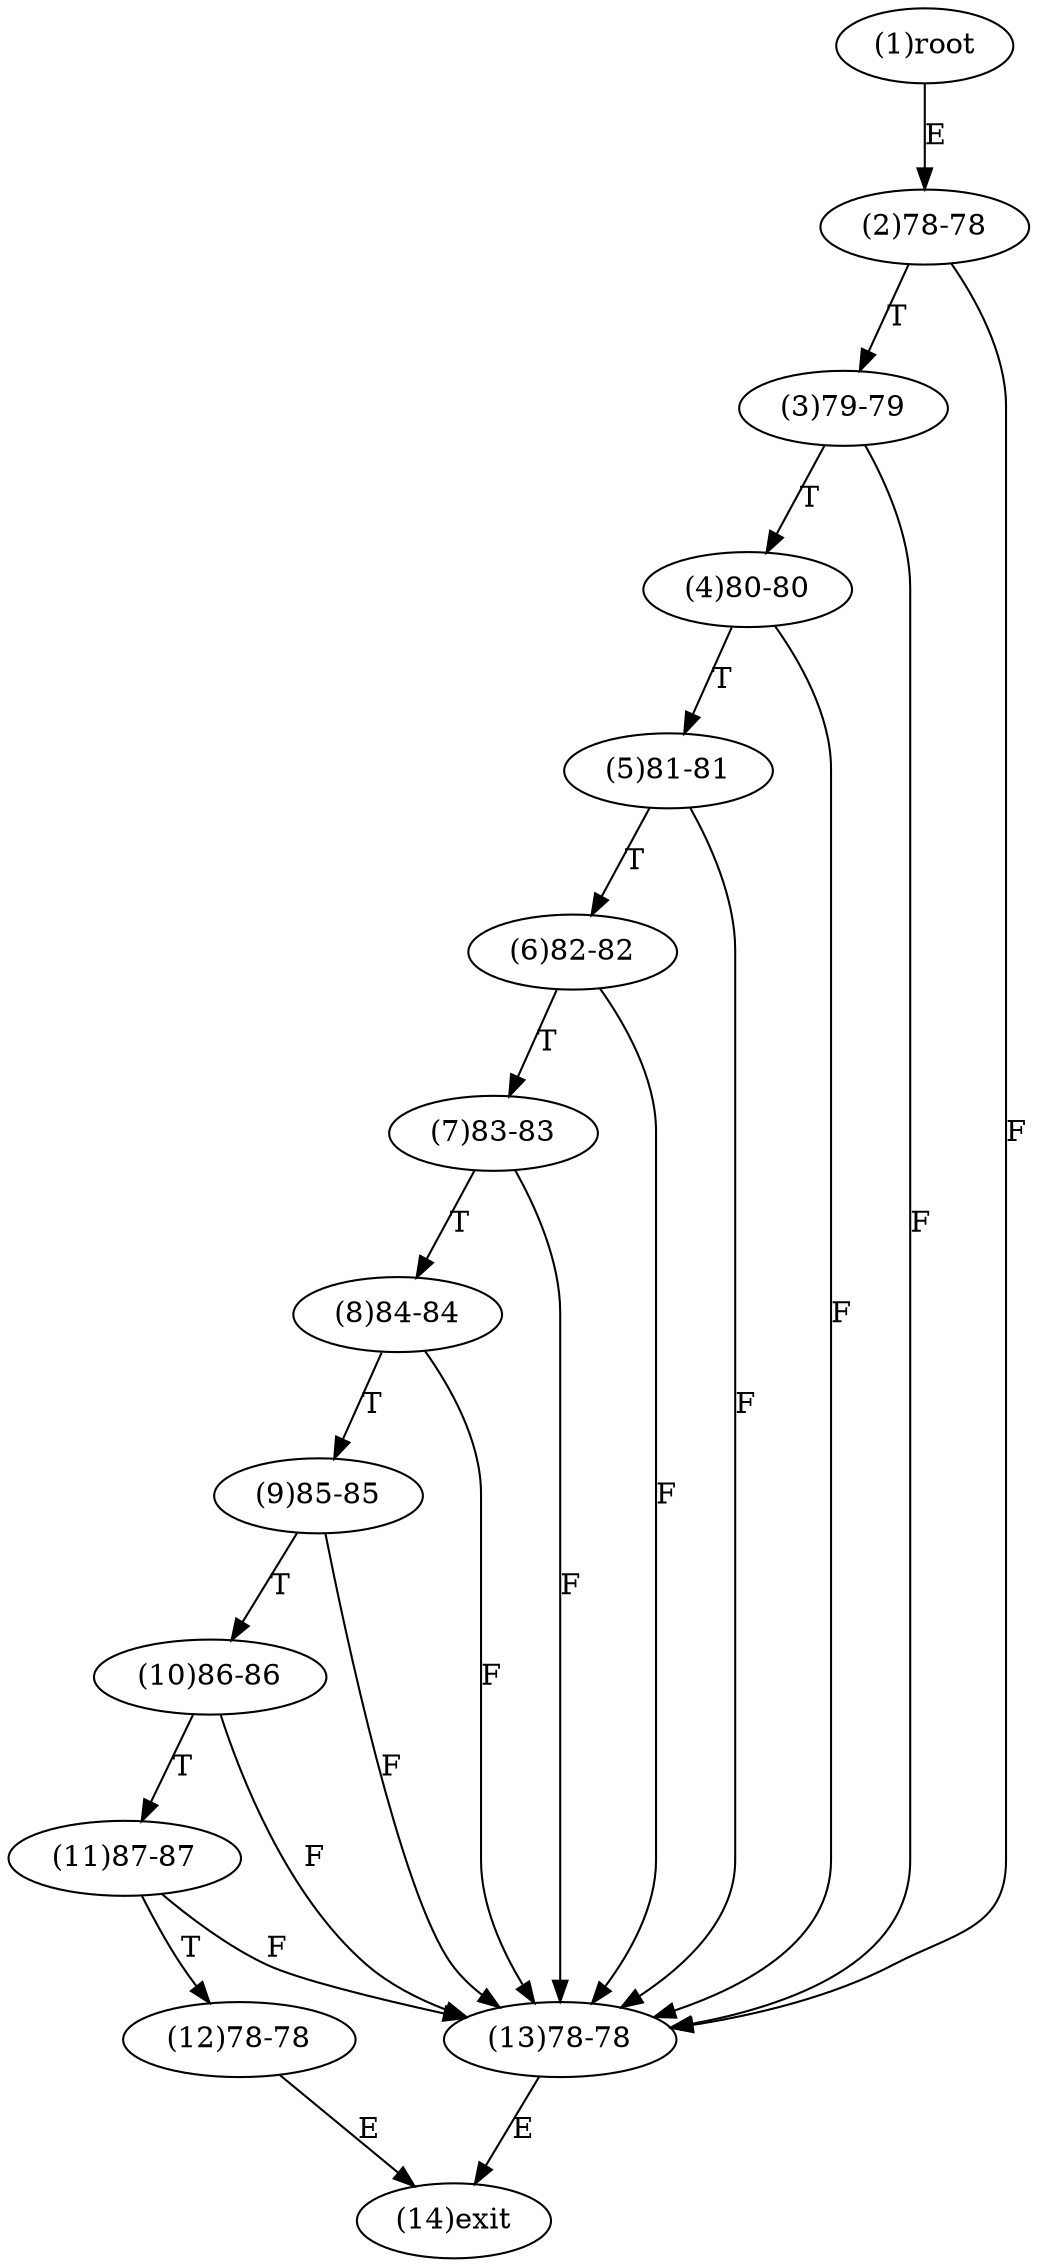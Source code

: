 digraph "" { 
1[ label="(1)root"];
2[ label="(2)78-78"];
3[ label="(3)79-79"];
4[ label="(4)80-80"];
5[ label="(5)81-81"];
6[ label="(6)82-82"];
7[ label="(7)83-83"];
8[ label="(8)84-84"];
9[ label="(9)85-85"];
10[ label="(10)86-86"];
11[ label="(11)87-87"];
12[ label="(12)78-78"];
13[ label="(13)78-78"];
14[ label="(14)exit"];
1->2[ label="E"];
2->13[ label="F"];
2->3[ label="T"];
3->13[ label="F"];
3->4[ label="T"];
4->13[ label="F"];
4->5[ label="T"];
5->13[ label="F"];
5->6[ label="T"];
6->13[ label="F"];
6->7[ label="T"];
7->13[ label="F"];
7->8[ label="T"];
8->13[ label="F"];
8->9[ label="T"];
9->13[ label="F"];
9->10[ label="T"];
10->13[ label="F"];
10->11[ label="T"];
11->13[ label="F"];
11->12[ label="T"];
12->14[ label="E"];
13->14[ label="E"];
}